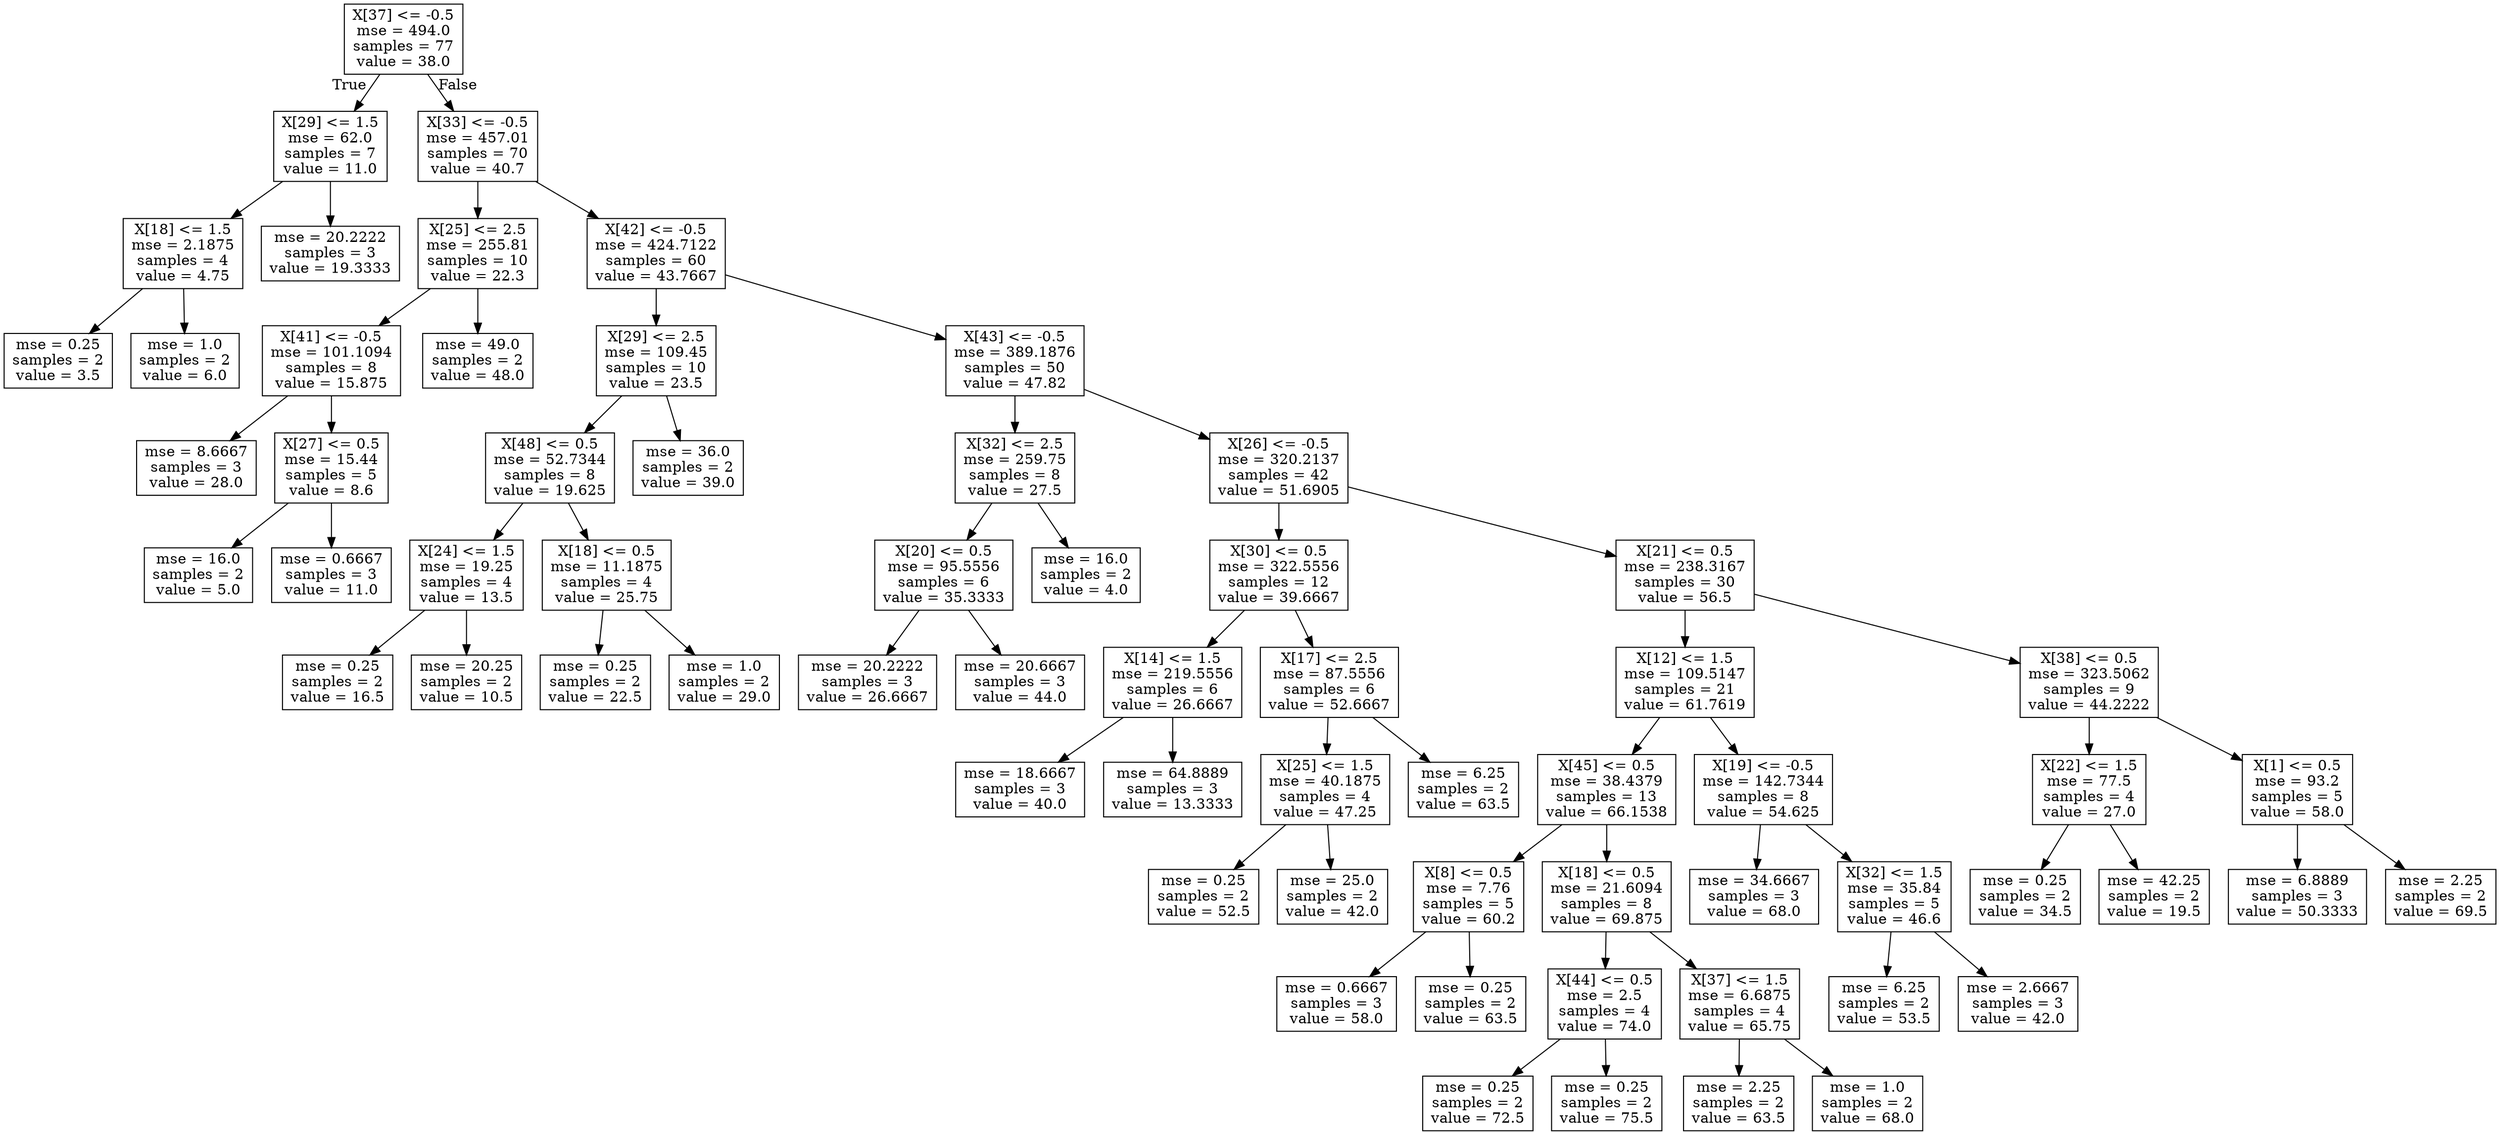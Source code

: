 digraph Tree {
node [shape=box] ;
0 [label="X[37] <= -0.5\nmse = 494.0\nsamples = 77\nvalue = 38.0"] ;
1 [label="X[29] <= 1.5\nmse = 62.0\nsamples = 7\nvalue = 11.0"] ;
0 -> 1 [labeldistance=2.5, labelangle=45, headlabel="True"] ;
2 [label="X[18] <= 1.5\nmse = 2.1875\nsamples = 4\nvalue = 4.75"] ;
1 -> 2 ;
3 [label="mse = 0.25\nsamples = 2\nvalue = 3.5"] ;
2 -> 3 ;
4 [label="mse = 1.0\nsamples = 2\nvalue = 6.0"] ;
2 -> 4 ;
5 [label="mse = 20.2222\nsamples = 3\nvalue = 19.3333"] ;
1 -> 5 ;
6 [label="X[33] <= -0.5\nmse = 457.01\nsamples = 70\nvalue = 40.7"] ;
0 -> 6 [labeldistance=2.5, labelangle=-45, headlabel="False"] ;
7 [label="X[25] <= 2.5\nmse = 255.81\nsamples = 10\nvalue = 22.3"] ;
6 -> 7 ;
8 [label="X[41] <= -0.5\nmse = 101.1094\nsamples = 8\nvalue = 15.875"] ;
7 -> 8 ;
9 [label="mse = 8.6667\nsamples = 3\nvalue = 28.0"] ;
8 -> 9 ;
10 [label="X[27] <= 0.5\nmse = 15.44\nsamples = 5\nvalue = 8.6"] ;
8 -> 10 ;
11 [label="mse = 16.0\nsamples = 2\nvalue = 5.0"] ;
10 -> 11 ;
12 [label="mse = 0.6667\nsamples = 3\nvalue = 11.0"] ;
10 -> 12 ;
13 [label="mse = 49.0\nsamples = 2\nvalue = 48.0"] ;
7 -> 13 ;
14 [label="X[42] <= -0.5\nmse = 424.7122\nsamples = 60\nvalue = 43.7667"] ;
6 -> 14 ;
15 [label="X[29] <= 2.5\nmse = 109.45\nsamples = 10\nvalue = 23.5"] ;
14 -> 15 ;
16 [label="X[48] <= 0.5\nmse = 52.7344\nsamples = 8\nvalue = 19.625"] ;
15 -> 16 ;
17 [label="X[24] <= 1.5\nmse = 19.25\nsamples = 4\nvalue = 13.5"] ;
16 -> 17 ;
18 [label="mse = 0.25\nsamples = 2\nvalue = 16.5"] ;
17 -> 18 ;
19 [label="mse = 20.25\nsamples = 2\nvalue = 10.5"] ;
17 -> 19 ;
20 [label="X[18] <= 0.5\nmse = 11.1875\nsamples = 4\nvalue = 25.75"] ;
16 -> 20 ;
21 [label="mse = 0.25\nsamples = 2\nvalue = 22.5"] ;
20 -> 21 ;
22 [label="mse = 1.0\nsamples = 2\nvalue = 29.0"] ;
20 -> 22 ;
23 [label="mse = 36.0\nsamples = 2\nvalue = 39.0"] ;
15 -> 23 ;
24 [label="X[43] <= -0.5\nmse = 389.1876\nsamples = 50\nvalue = 47.82"] ;
14 -> 24 ;
25 [label="X[32] <= 2.5\nmse = 259.75\nsamples = 8\nvalue = 27.5"] ;
24 -> 25 ;
26 [label="X[20] <= 0.5\nmse = 95.5556\nsamples = 6\nvalue = 35.3333"] ;
25 -> 26 ;
27 [label="mse = 20.2222\nsamples = 3\nvalue = 26.6667"] ;
26 -> 27 ;
28 [label="mse = 20.6667\nsamples = 3\nvalue = 44.0"] ;
26 -> 28 ;
29 [label="mse = 16.0\nsamples = 2\nvalue = 4.0"] ;
25 -> 29 ;
30 [label="X[26] <= -0.5\nmse = 320.2137\nsamples = 42\nvalue = 51.6905"] ;
24 -> 30 ;
31 [label="X[30] <= 0.5\nmse = 322.5556\nsamples = 12\nvalue = 39.6667"] ;
30 -> 31 ;
32 [label="X[14] <= 1.5\nmse = 219.5556\nsamples = 6\nvalue = 26.6667"] ;
31 -> 32 ;
33 [label="mse = 18.6667\nsamples = 3\nvalue = 40.0"] ;
32 -> 33 ;
34 [label="mse = 64.8889\nsamples = 3\nvalue = 13.3333"] ;
32 -> 34 ;
35 [label="X[17] <= 2.5\nmse = 87.5556\nsamples = 6\nvalue = 52.6667"] ;
31 -> 35 ;
36 [label="X[25] <= 1.5\nmse = 40.1875\nsamples = 4\nvalue = 47.25"] ;
35 -> 36 ;
37 [label="mse = 0.25\nsamples = 2\nvalue = 52.5"] ;
36 -> 37 ;
38 [label="mse = 25.0\nsamples = 2\nvalue = 42.0"] ;
36 -> 38 ;
39 [label="mse = 6.25\nsamples = 2\nvalue = 63.5"] ;
35 -> 39 ;
40 [label="X[21] <= 0.5\nmse = 238.3167\nsamples = 30\nvalue = 56.5"] ;
30 -> 40 ;
41 [label="X[12] <= 1.5\nmse = 109.5147\nsamples = 21\nvalue = 61.7619"] ;
40 -> 41 ;
42 [label="X[45] <= 0.5\nmse = 38.4379\nsamples = 13\nvalue = 66.1538"] ;
41 -> 42 ;
43 [label="X[8] <= 0.5\nmse = 7.76\nsamples = 5\nvalue = 60.2"] ;
42 -> 43 ;
44 [label="mse = 0.6667\nsamples = 3\nvalue = 58.0"] ;
43 -> 44 ;
45 [label="mse = 0.25\nsamples = 2\nvalue = 63.5"] ;
43 -> 45 ;
46 [label="X[18] <= 0.5\nmse = 21.6094\nsamples = 8\nvalue = 69.875"] ;
42 -> 46 ;
47 [label="X[44] <= 0.5\nmse = 2.5\nsamples = 4\nvalue = 74.0"] ;
46 -> 47 ;
48 [label="mse = 0.25\nsamples = 2\nvalue = 72.5"] ;
47 -> 48 ;
49 [label="mse = 0.25\nsamples = 2\nvalue = 75.5"] ;
47 -> 49 ;
50 [label="X[37] <= 1.5\nmse = 6.6875\nsamples = 4\nvalue = 65.75"] ;
46 -> 50 ;
51 [label="mse = 2.25\nsamples = 2\nvalue = 63.5"] ;
50 -> 51 ;
52 [label="mse = 1.0\nsamples = 2\nvalue = 68.0"] ;
50 -> 52 ;
53 [label="X[19] <= -0.5\nmse = 142.7344\nsamples = 8\nvalue = 54.625"] ;
41 -> 53 ;
54 [label="mse = 34.6667\nsamples = 3\nvalue = 68.0"] ;
53 -> 54 ;
55 [label="X[32] <= 1.5\nmse = 35.84\nsamples = 5\nvalue = 46.6"] ;
53 -> 55 ;
56 [label="mse = 6.25\nsamples = 2\nvalue = 53.5"] ;
55 -> 56 ;
57 [label="mse = 2.6667\nsamples = 3\nvalue = 42.0"] ;
55 -> 57 ;
58 [label="X[38] <= 0.5\nmse = 323.5062\nsamples = 9\nvalue = 44.2222"] ;
40 -> 58 ;
59 [label="X[22] <= 1.5\nmse = 77.5\nsamples = 4\nvalue = 27.0"] ;
58 -> 59 ;
60 [label="mse = 0.25\nsamples = 2\nvalue = 34.5"] ;
59 -> 60 ;
61 [label="mse = 42.25\nsamples = 2\nvalue = 19.5"] ;
59 -> 61 ;
62 [label="X[1] <= 0.5\nmse = 93.2\nsamples = 5\nvalue = 58.0"] ;
58 -> 62 ;
63 [label="mse = 6.8889\nsamples = 3\nvalue = 50.3333"] ;
62 -> 63 ;
64 [label="mse = 2.25\nsamples = 2\nvalue = 69.5"] ;
62 -> 64 ;
}